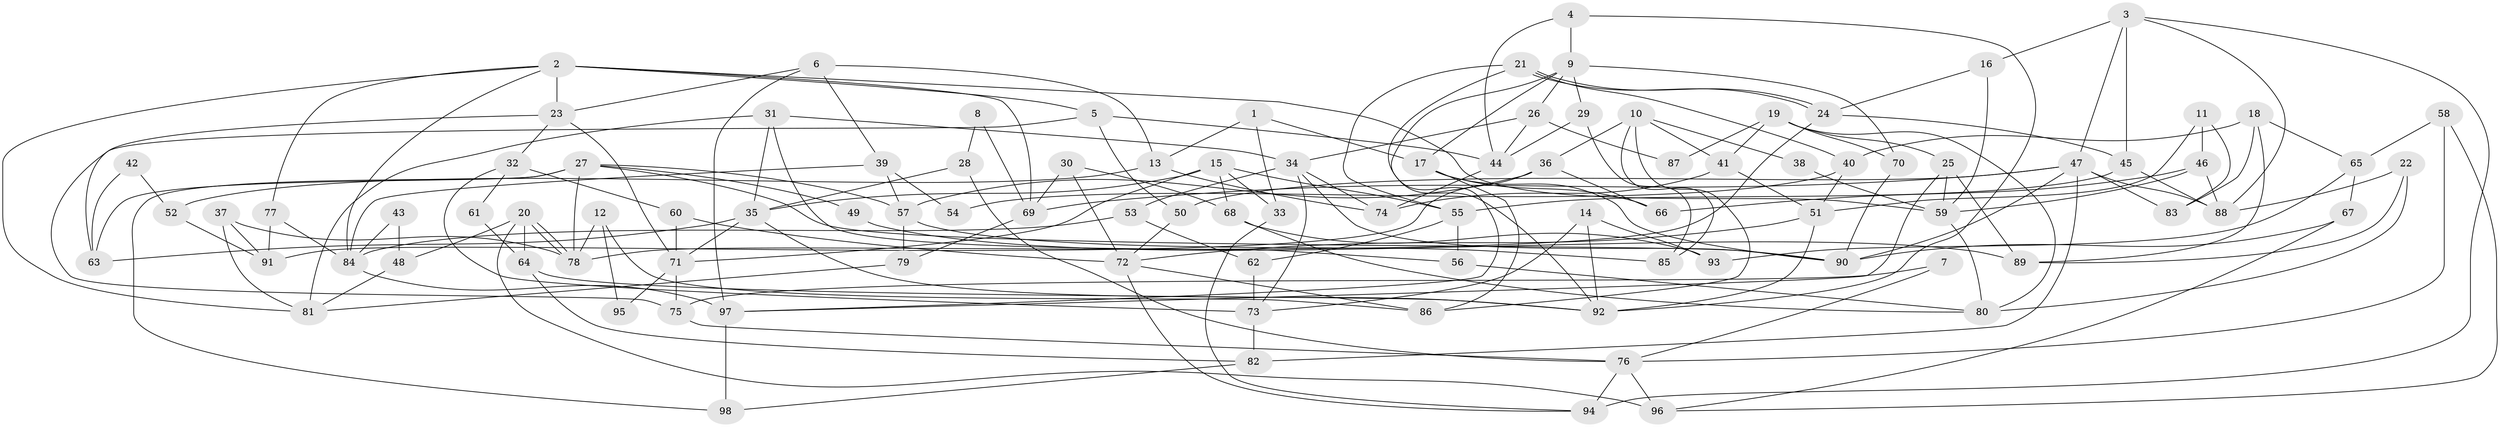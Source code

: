 // coarse degree distribution, {6: 0.15384615384615385, 9: 0.03076923076923077, 5: 0.13846153846153847, 3: 0.2, 7: 0.15384615384615385, 2: 0.12307692307692308, 4: 0.13846153846153847, 8: 0.06153846153846154}
// Generated by graph-tools (version 1.1) at 2025/41/03/06/25 10:41:57]
// undirected, 98 vertices, 196 edges
graph export_dot {
graph [start="1"]
  node [color=gray90,style=filled];
  1;
  2;
  3;
  4;
  5;
  6;
  7;
  8;
  9;
  10;
  11;
  12;
  13;
  14;
  15;
  16;
  17;
  18;
  19;
  20;
  21;
  22;
  23;
  24;
  25;
  26;
  27;
  28;
  29;
  30;
  31;
  32;
  33;
  34;
  35;
  36;
  37;
  38;
  39;
  40;
  41;
  42;
  43;
  44;
  45;
  46;
  47;
  48;
  49;
  50;
  51;
  52;
  53;
  54;
  55;
  56;
  57;
  58;
  59;
  60;
  61;
  62;
  63;
  64;
  65;
  66;
  67;
  68;
  69;
  70;
  71;
  72;
  73;
  74;
  75;
  76;
  77;
  78;
  79;
  80;
  81;
  82;
  83;
  84;
  85;
  86;
  87;
  88;
  89;
  90;
  91;
  92;
  93;
  94;
  95;
  96;
  97;
  98;
  1 -- 17;
  1 -- 13;
  1 -- 33;
  2 -- 5;
  2 -- 59;
  2 -- 23;
  2 -- 69;
  2 -- 77;
  2 -- 81;
  2 -- 84;
  3 -- 88;
  3 -- 45;
  3 -- 16;
  3 -- 47;
  3 -- 94;
  4 -- 92;
  4 -- 44;
  4 -- 9;
  5 -- 50;
  5 -- 75;
  5 -- 44;
  6 -- 23;
  6 -- 39;
  6 -- 13;
  6 -- 97;
  7 -- 76;
  7 -- 75;
  8 -- 28;
  8 -- 69;
  9 -- 26;
  9 -- 17;
  9 -- 29;
  9 -- 70;
  9 -- 97;
  10 -- 86;
  10 -- 36;
  10 -- 38;
  10 -- 41;
  10 -- 85;
  11 -- 83;
  11 -- 51;
  11 -- 46;
  12 -- 78;
  12 -- 86;
  12 -- 95;
  13 -- 74;
  13 -- 52;
  14 -- 93;
  14 -- 73;
  14 -- 92;
  15 -- 71;
  15 -- 55;
  15 -- 33;
  15 -- 35;
  15 -- 68;
  16 -- 24;
  16 -- 59;
  17 -- 90;
  17 -- 66;
  17 -- 86;
  18 -- 40;
  18 -- 89;
  18 -- 65;
  18 -- 83;
  19 -- 25;
  19 -- 70;
  19 -- 41;
  19 -- 80;
  19 -- 87;
  20 -- 78;
  20 -- 78;
  20 -- 64;
  20 -- 48;
  20 -- 96;
  21 -- 24;
  21 -- 24;
  21 -- 92;
  21 -- 40;
  21 -- 55;
  22 -- 80;
  22 -- 88;
  22 -- 89;
  23 -- 32;
  23 -- 63;
  23 -- 71;
  24 -- 45;
  24 -- 78;
  25 -- 59;
  25 -- 97;
  25 -- 89;
  26 -- 44;
  26 -- 34;
  26 -- 87;
  27 -- 90;
  27 -- 78;
  27 -- 49;
  27 -- 57;
  27 -- 63;
  27 -- 98;
  28 -- 35;
  28 -- 76;
  29 -- 44;
  29 -- 85;
  30 -- 72;
  30 -- 69;
  30 -- 68;
  31 -- 81;
  31 -- 35;
  31 -- 34;
  31 -- 56;
  32 -- 60;
  32 -- 73;
  32 -- 61;
  33 -- 94;
  34 -- 73;
  34 -- 53;
  34 -- 74;
  34 -- 90;
  35 -- 63;
  35 -- 71;
  35 -- 92;
  36 -- 66;
  36 -- 57;
  36 -- 91;
  37 -- 91;
  37 -- 78;
  37 -- 81;
  38 -- 59;
  39 -- 84;
  39 -- 57;
  39 -- 54;
  40 -- 51;
  40 -- 54;
  41 -- 51;
  41 -- 74;
  42 -- 52;
  42 -- 63;
  43 -- 48;
  43 -- 84;
  44 -- 74;
  45 -- 55;
  45 -- 88;
  46 -- 59;
  46 -- 66;
  46 -- 88;
  47 -- 69;
  47 -- 50;
  47 -- 82;
  47 -- 83;
  47 -- 88;
  47 -- 90;
  48 -- 81;
  49 -- 89;
  50 -- 72;
  51 -- 92;
  51 -- 72;
  52 -- 91;
  53 -- 84;
  53 -- 62;
  55 -- 56;
  55 -- 62;
  56 -- 80;
  57 -- 85;
  57 -- 79;
  58 -- 96;
  58 -- 76;
  58 -- 65;
  59 -- 80;
  60 -- 71;
  60 -- 72;
  61 -- 64;
  62 -- 73;
  64 -- 92;
  64 -- 82;
  65 -- 67;
  65 -- 93;
  67 -- 90;
  67 -- 96;
  68 -- 80;
  68 -- 93;
  69 -- 79;
  70 -- 90;
  71 -- 75;
  71 -- 95;
  72 -- 94;
  72 -- 86;
  73 -- 82;
  75 -- 76;
  76 -- 94;
  76 -- 96;
  77 -- 84;
  77 -- 91;
  79 -- 81;
  82 -- 98;
  84 -- 97;
  97 -- 98;
}
